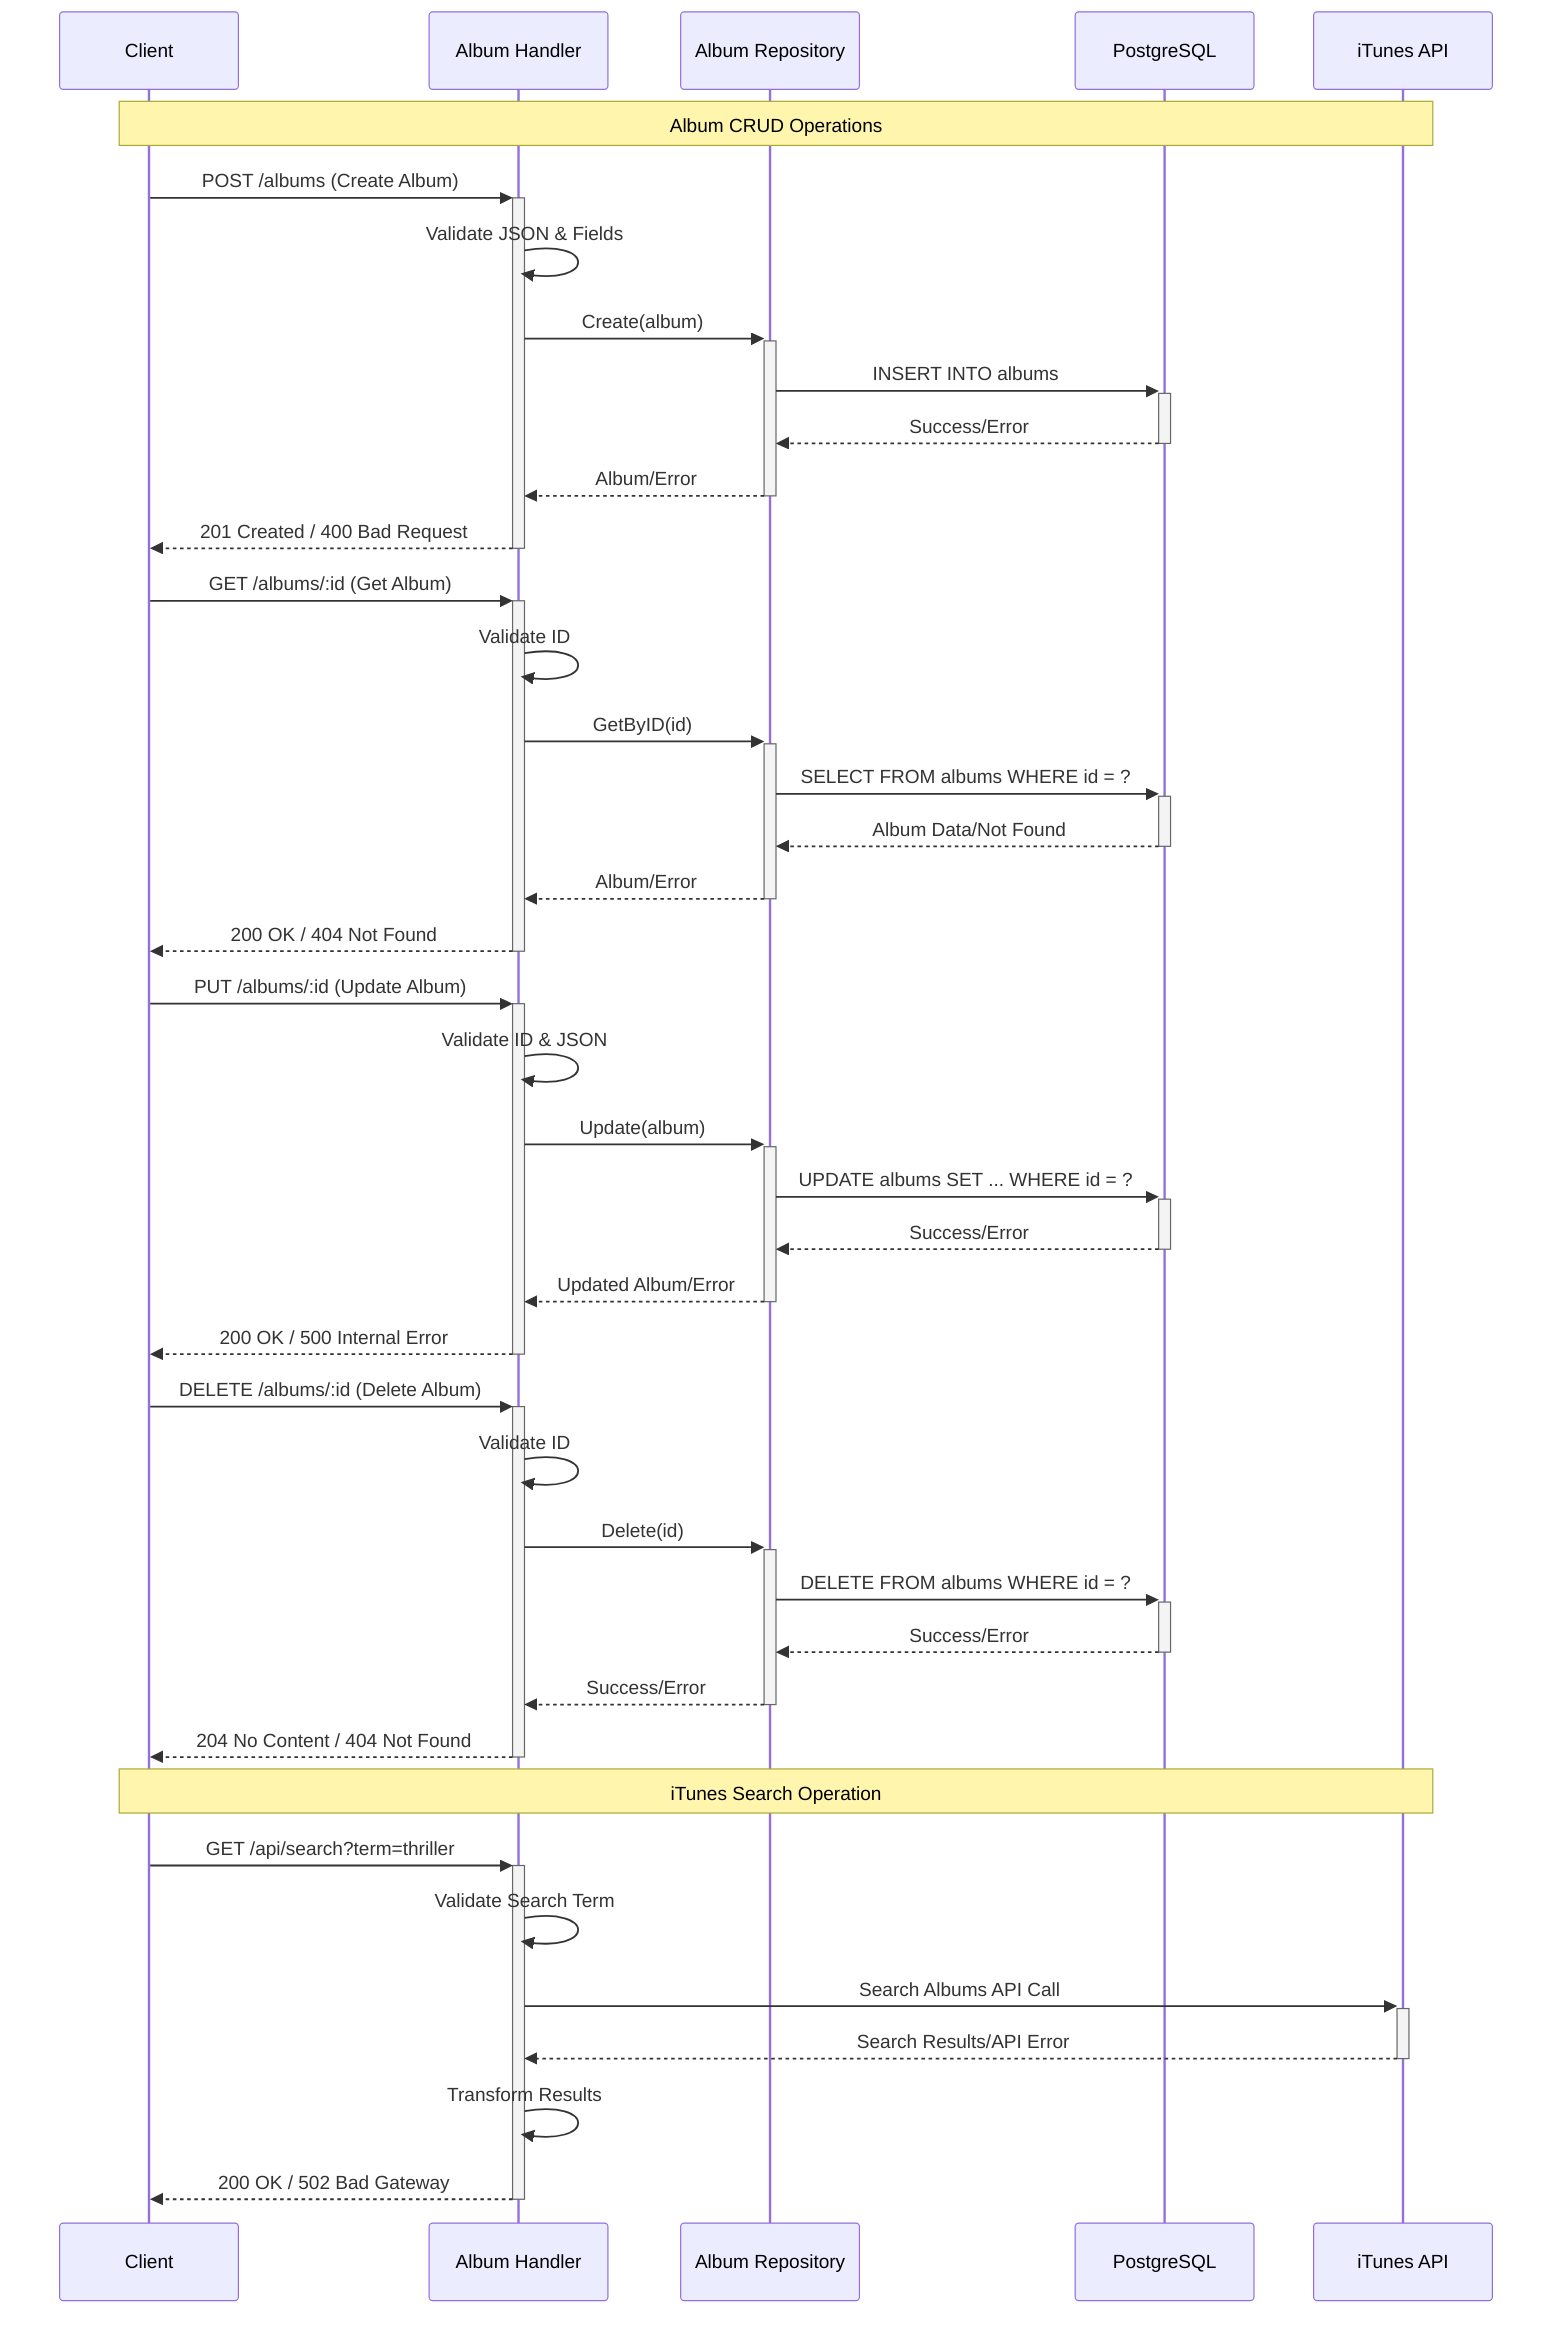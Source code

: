 sequenceDiagram
    participant Client
    participant Handler as Album Handler
    participant Repo as Album Repository
    participant DB as PostgreSQL
    participant iTunes as iTunes API
    
    Note over Client, iTunes: Album CRUD Operations
    
    Client->>+Handler: POST /albums (Create Album)
    Handler->>Handler: Validate JSON & Fields
    Handler->>+Repo: Create(album)
    Repo->>+DB: INSERT INTO albums
    DB-->>-Repo: Success/Error
    Repo-->>-Handler: Album/Error
    Handler-->>-Client: 201 Created / 400 Bad Request
    
    Client->>+Handler: GET /albums/:id (Get Album)
    Handler->>Handler: Validate ID
    Handler->>+Repo: GetByID(id)
    Repo->>+DB: SELECT FROM albums WHERE id = ?
    DB-->>-Repo: Album Data/Not Found
    Repo-->>-Handler: Album/Error
    Handler-->>-Client: 200 OK / 404 Not Found
    
    Client->>+Handler: PUT /albums/:id (Update Album)
    Handler->>Handler: Validate ID & JSON
    Handler->>+Repo: Update(album)
    Repo->>+DB: UPDATE albums SET ... WHERE id = ?
    DB-->>-Repo: Success/Error
    Repo-->>-Handler: Updated Album/Error
    Handler-->>-Client: 200 OK / 500 Internal Error
    
    Client->>+Handler: DELETE /albums/:id (Delete Album)
    Handler->>Handler: Validate ID
    Handler->>+Repo: Delete(id)
    Repo->>+DB: DELETE FROM albums WHERE id = ?
    DB-->>-Repo: Success/Error
    Repo-->>-Handler: Success/Error
    Handler-->>-Client: 204 No Content / 404 Not Found
    
    Note over Client, iTunes: iTunes Search Operation
    
    Client->>+Handler: GET /api/search?term=thriller
    Handler->>Handler: Validate Search Term
    Handler->>+iTunes: Search Albums API Call
    iTunes-->>-Handler: Search Results/API Error
    Handler->>Handler: Transform Results
    Handler-->>-Client: 200 OK / 502 Bad Gateway